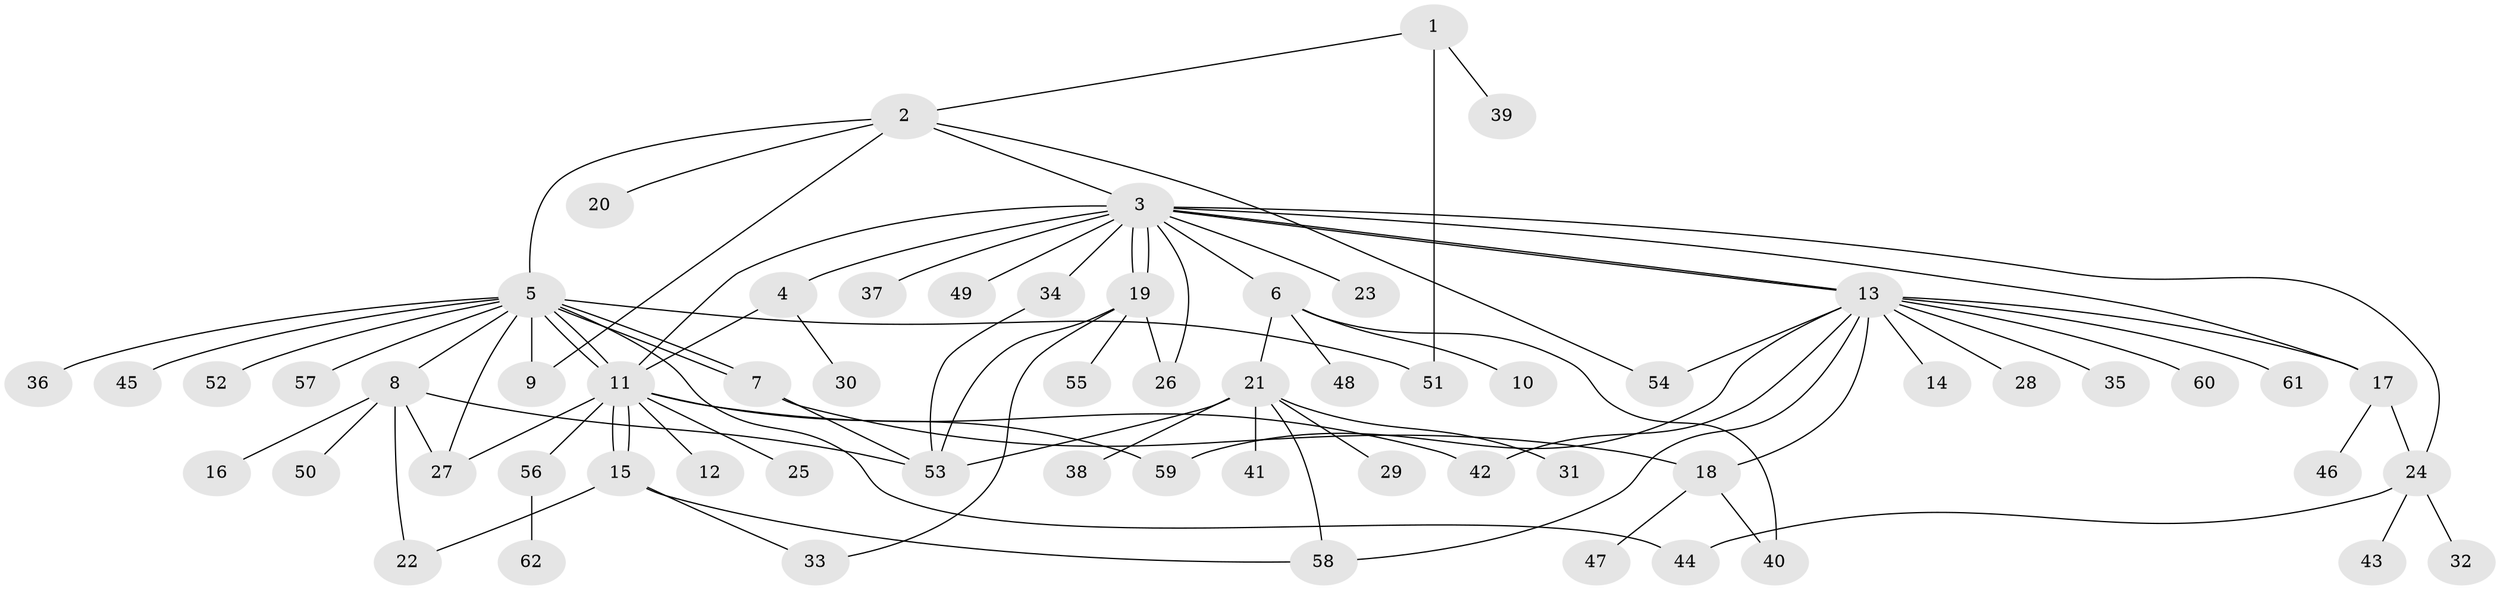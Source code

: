 // Generated by graph-tools (version 1.1) at 2025/01/03/09/25 03:01:43]
// undirected, 62 vertices, 89 edges
graph export_dot {
graph [start="1"]
  node [color=gray90,style=filled];
  1;
  2;
  3;
  4;
  5;
  6;
  7;
  8;
  9;
  10;
  11;
  12;
  13;
  14;
  15;
  16;
  17;
  18;
  19;
  20;
  21;
  22;
  23;
  24;
  25;
  26;
  27;
  28;
  29;
  30;
  31;
  32;
  33;
  34;
  35;
  36;
  37;
  38;
  39;
  40;
  41;
  42;
  43;
  44;
  45;
  46;
  47;
  48;
  49;
  50;
  51;
  52;
  53;
  54;
  55;
  56;
  57;
  58;
  59;
  60;
  61;
  62;
  1 -- 2;
  1 -- 39;
  1 -- 51;
  2 -- 3;
  2 -- 5;
  2 -- 9;
  2 -- 20;
  2 -- 54;
  3 -- 4;
  3 -- 6;
  3 -- 11;
  3 -- 13;
  3 -- 13;
  3 -- 17;
  3 -- 19;
  3 -- 19;
  3 -- 23;
  3 -- 24;
  3 -- 26;
  3 -- 34;
  3 -- 37;
  3 -- 49;
  4 -- 11;
  4 -- 30;
  5 -- 7;
  5 -- 7;
  5 -- 8;
  5 -- 9;
  5 -- 11;
  5 -- 11;
  5 -- 27;
  5 -- 36;
  5 -- 44;
  5 -- 45;
  5 -- 51;
  5 -- 52;
  5 -- 57;
  6 -- 10;
  6 -- 21;
  6 -- 40;
  6 -- 48;
  7 -- 18;
  7 -- 53;
  8 -- 16;
  8 -- 22;
  8 -- 27;
  8 -- 50;
  8 -- 53;
  11 -- 12;
  11 -- 15;
  11 -- 15;
  11 -- 25;
  11 -- 27;
  11 -- 42;
  11 -- 56;
  11 -- 59;
  13 -- 14;
  13 -- 17;
  13 -- 18;
  13 -- 28;
  13 -- 35;
  13 -- 42;
  13 -- 54;
  13 -- 58;
  13 -- 59;
  13 -- 60;
  13 -- 61;
  15 -- 22;
  15 -- 33;
  15 -- 58;
  17 -- 24;
  17 -- 46;
  18 -- 40;
  18 -- 47;
  19 -- 26;
  19 -- 33;
  19 -- 53;
  19 -- 55;
  21 -- 29;
  21 -- 31;
  21 -- 38;
  21 -- 41;
  21 -- 53;
  21 -- 58;
  24 -- 32;
  24 -- 43;
  24 -- 44;
  34 -- 53;
  56 -- 62;
}
